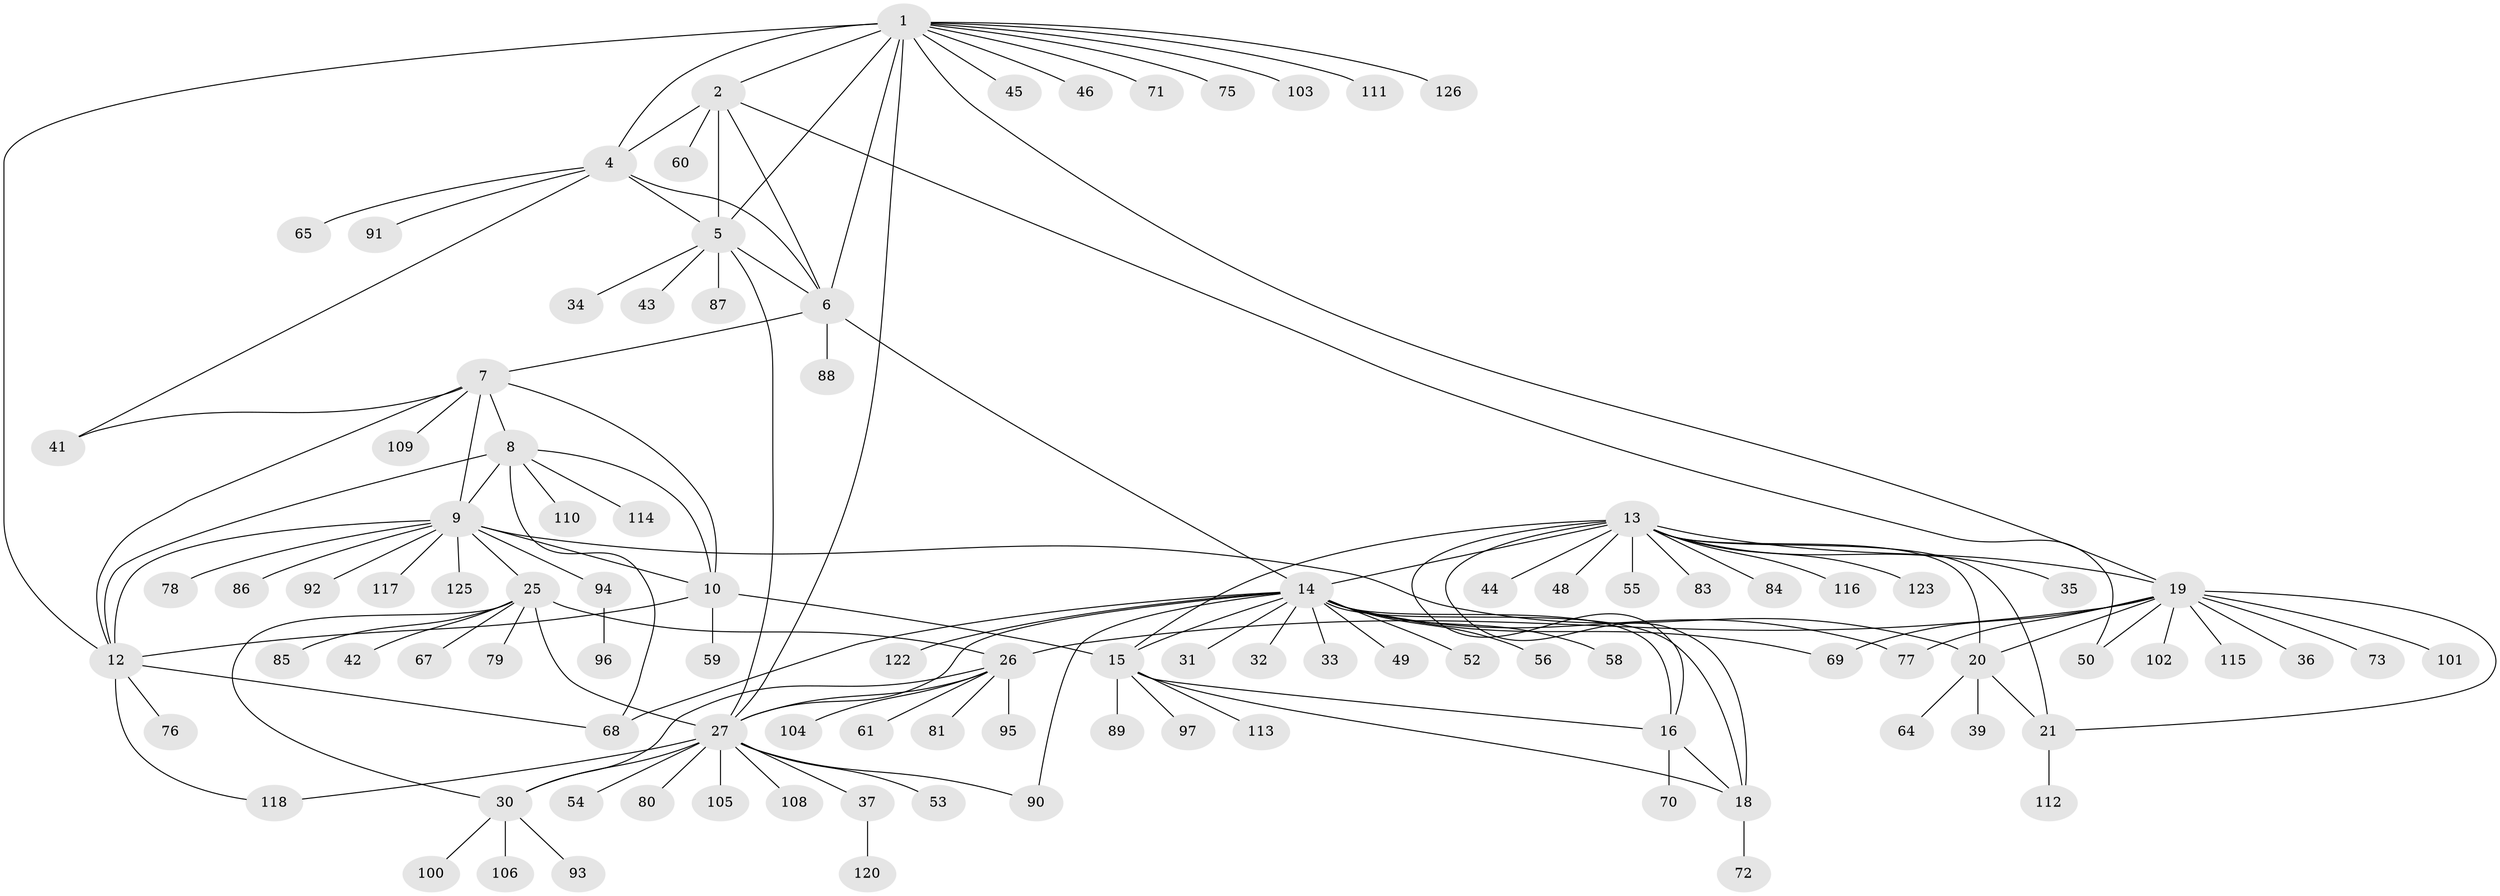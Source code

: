 // original degree distribution, {15: 0.007936507936507936, 7: 0.03968253968253968, 5: 0.007936507936507936, 9: 0.07142857142857142, 8: 0.031746031746031744, 11: 0.023809523809523808, 12: 0.023809523809523808, 6: 0.023809523809523808, 10: 0.007936507936507936, 1: 0.6111111111111112, 2: 0.1349206349206349, 3: 0.015873015873015872}
// Generated by graph-tools (version 1.1) at 2025/42/03/06/25 10:42:10]
// undirected, 102 vertices, 141 edges
graph export_dot {
graph [start="1"]
  node [color=gray90,style=filled];
  1 [super="+3"];
  2;
  4 [super="+63"];
  5 [super="+107"];
  6 [super="+57"];
  7;
  8 [super="+51"];
  9 [super="+11"];
  10 [super="+82"];
  12 [super="+62"];
  13 [super="+23"];
  14 [super="+17"];
  15;
  16 [super="+40"];
  18 [super="+66"];
  19 [super="+22"];
  20 [super="+24"];
  21 [super="+121"];
  25 [super="+29"];
  26 [super="+74"];
  27 [super="+28"];
  30 [super="+38"];
  31;
  32;
  33;
  34;
  35;
  36;
  37 [super="+119"];
  39;
  41;
  42;
  43;
  44;
  45 [super="+47"];
  46;
  48;
  49;
  50;
  52;
  53;
  54;
  55;
  56;
  58;
  59;
  60;
  61;
  64;
  65;
  67 [super="+124"];
  68 [super="+99"];
  69;
  70;
  71;
  72;
  73;
  75;
  76;
  77;
  78 [super="+98"];
  79;
  80;
  81;
  83;
  84;
  85;
  86;
  87;
  88;
  89;
  90;
  91;
  92;
  93;
  94;
  95;
  96;
  97;
  100;
  101;
  102;
  103;
  104;
  105;
  106;
  108;
  109;
  110;
  111;
  112;
  113;
  114;
  115;
  116;
  117;
  118;
  120;
  122;
  123;
  125;
  126;
  1 -- 2 [weight=2];
  1 -- 4 [weight=2];
  1 -- 5 [weight=2];
  1 -- 6 [weight=2];
  1 -- 45;
  1 -- 46;
  1 -- 71;
  1 -- 75;
  1 -- 103;
  1 -- 111;
  1 -- 126;
  1 -- 19;
  1 -- 12;
  1 -- 27;
  2 -- 4;
  2 -- 5;
  2 -- 6;
  2 -- 50;
  2 -- 60;
  4 -- 5;
  4 -- 6;
  4 -- 41;
  4 -- 65;
  4 -- 91;
  5 -- 6;
  5 -- 34;
  5 -- 43;
  5 -- 87;
  5 -- 27;
  6 -- 7;
  6 -- 14;
  6 -- 88;
  7 -- 8;
  7 -- 9 [weight=2];
  7 -- 10;
  7 -- 12;
  7 -- 41;
  7 -- 109;
  8 -- 9 [weight=2];
  8 -- 10;
  8 -- 12;
  8 -- 110;
  8 -- 114;
  8 -- 68;
  9 -- 10 [weight=2];
  9 -- 12 [weight=2];
  9 -- 86;
  9 -- 94;
  9 -- 78;
  9 -- 117;
  9 -- 25;
  9 -- 92;
  9 -- 125;
  9 -- 20;
  10 -- 12;
  10 -- 15;
  10 -- 59;
  12 -- 76;
  12 -- 118;
  12 -- 68;
  13 -- 14 [weight=2];
  13 -- 15;
  13 -- 16;
  13 -- 18;
  13 -- 35;
  13 -- 55;
  13 -- 83;
  13 -- 44;
  13 -- 48;
  13 -- 19 [weight=2];
  13 -- 20 [weight=2];
  13 -- 21;
  13 -- 116;
  13 -- 84;
  13 -- 123;
  14 -- 15 [weight=2];
  14 -- 16 [weight=2];
  14 -- 18 [weight=2];
  14 -- 27;
  14 -- 31;
  14 -- 52;
  14 -- 69;
  14 -- 77;
  14 -- 90;
  14 -- 32;
  14 -- 33;
  14 -- 68;
  14 -- 58;
  14 -- 49;
  14 -- 56;
  14 -- 122;
  15 -- 16;
  15 -- 18;
  15 -- 89;
  15 -- 97;
  15 -- 113;
  16 -- 18;
  16 -- 70;
  18 -- 72;
  19 -- 20 [weight=4];
  19 -- 21 [weight=2];
  19 -- 36;
  19 -- 69;
  19 -- 102;
  19 -- 115;
  19 -- 101;
  19 -- 73;
  19 -- 77;
  19 -- 50;
  19 -- 26;
  20 -- 21 [weight=2];
  20 -- 39;
  20 -- 64;
  21 -- 112;
  25 -- 26 [weight=2];
  25 -- 27 [weight=4];
  25 -- 30 [weight=2];
  25 -- 85;
  25 -- 67;
  25 -- 42;
  25 -- 79;
  26 -- 27 [weight=2];
  26 -- 30;
  26 -- 61;
  26 -- 95;
  26 -- 104;
  26 -- 81;
  27 -- 30 [weight=2];
  27 -- 54;
  27 -- 80;
  27 -- 37;
  27 -- 90;
  27 -- 105;
  27 -- 108;
  27 -- 53;
  27 -- 118;
  30 -- 93;
  30 -- 100;
  30 -- 106;
  37 -- 120;
  94 -- 96;
}
